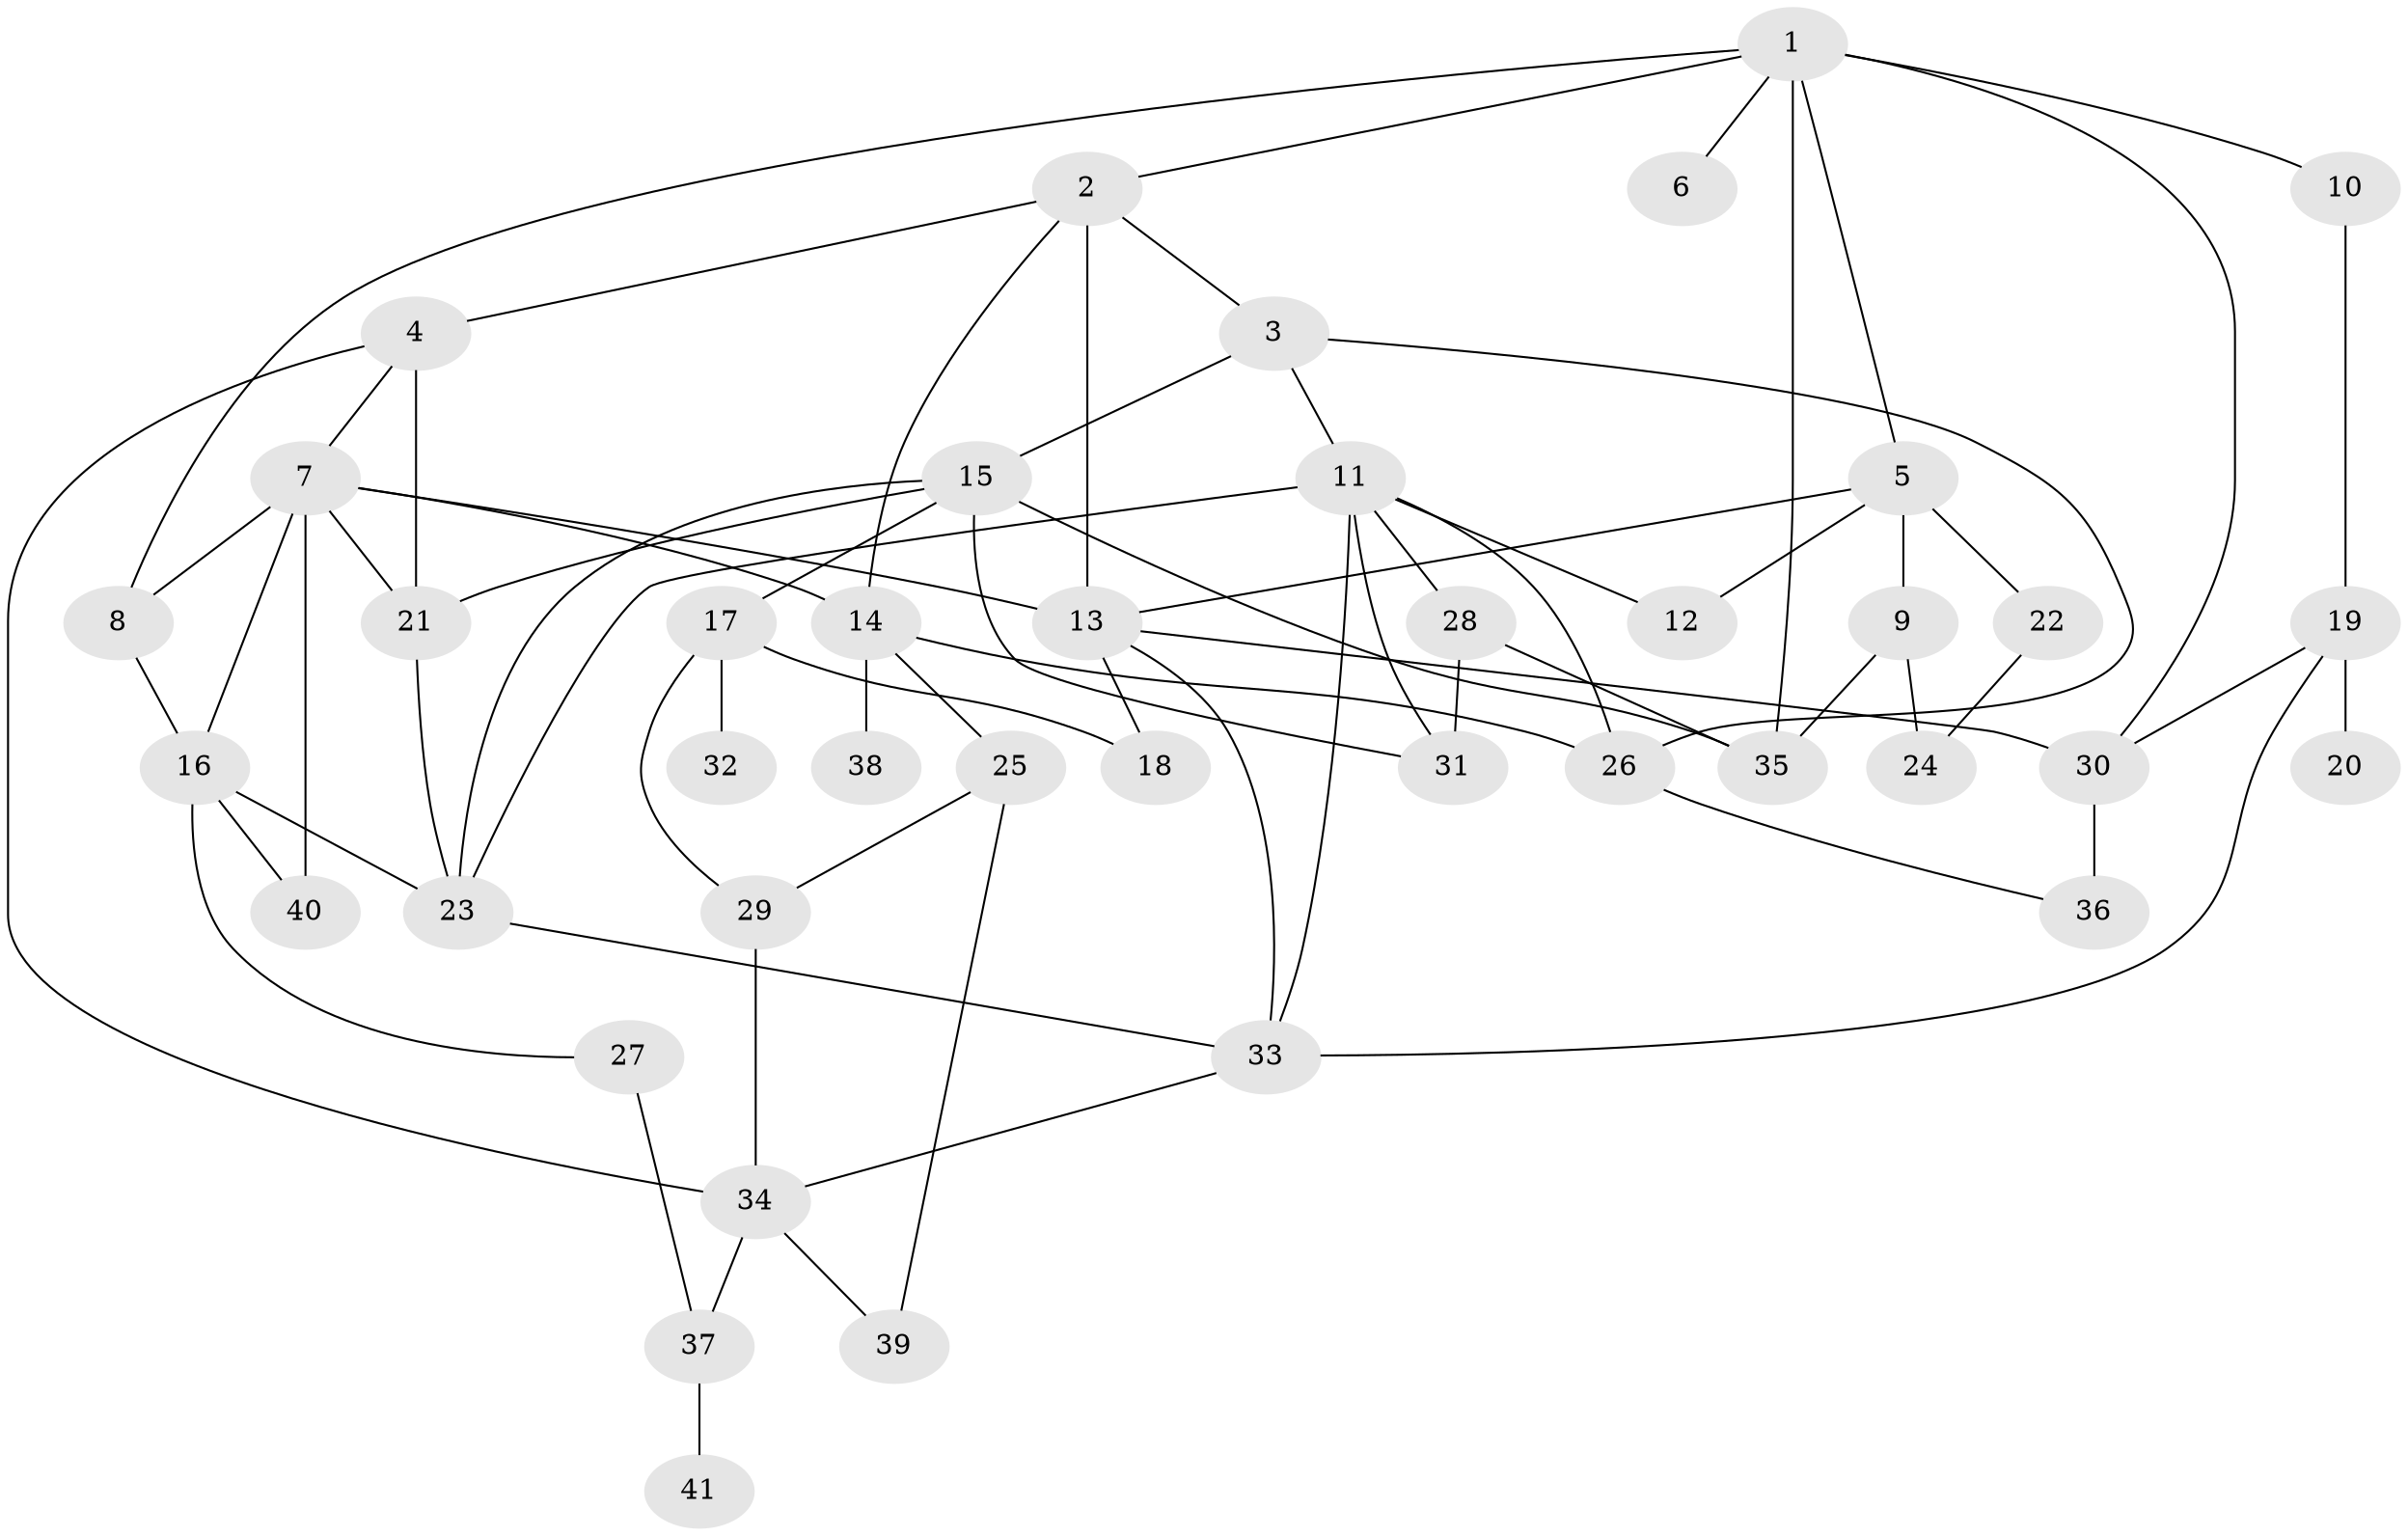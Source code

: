 // original degree distribution, {7: 0.012195121951219513, 6: 0.06097560975609756, 4: 0.07317073170731707, 5: 0.0975609756097561, 2: 0.2073170731707317, 3: 0.3048780487804878, 1: 0.24390243902439024}
// Generated by graph-tools (version 1.1) at 2025/34/03/09/25 02:34:14]
// undirected, 41 vertices, 72 edges
graph export_dot {
graph [start="1"]
  node [color=gray90,style=filled];
  1;
  2;
  3;
  4;
  5;
  6;
  7;
  8;
  9;
  10;
  11;
  12;
  13;
  14;
  15;
  16;
  17;
  18;
  19;
  20;
  21;
  22;
  23;
  24;
  25;
  26;
  27;
  28;
  29;
  30;
  31;
  32;
  33;
  34;
  35;
  36;
  37;
  38;
  39;
  40;
  41;
  1 -- 2 [weight=1.0];
  1 -- 5 [weight=1.0];
  1 -- 6 [weight=1.0];
  1 -- 8 [weight=1.0];
  1 -- 10 [weight=1.0];
  1 -- 30 [weight=1.0];
  1 -- 35 [weight=1.0];
  2 -- 3 [weight=1.0];
  2 -- 4 [weight=1.0];
  2 -- 13 [weight=1.0];
  2 -- 14 [weight=1.0];
  3 -- 11 [weight=1.0];
  3 -- 15 [weight=1.0];
  3 -- 26 [weight=1.0];
  4 -- 7 [weight=1.0];
  4 -- 21 [weight=2.0];
  4 -- 34 [weight=1.0];
  5 -- 9 [weight=1.0];
  5 -- 12 [weight=1.0];
  5 -- 13 [weight=1.0];
  5 -- 22 [weight=1.0];
  7 -- 8 [weight=1.0];
  7 -- 13 [weight=1.0];
  7 -- 14 [weight=1.0];
  7 -- 16 [weight=1.0];
  7 -- 21 [weight=1.0];
  7 -- 40 [weight=1.0];
  8 -- 16 [weight=1.0];
  9 -- 24 [weight=1.0];
  9 -- 35 [weight=1.0];
  10 -- 19 [weight=1.0];
  11 -- 12 [weight=1.0];
  11 -- 23 [weight=1.0];
  11 -- 26 [weight=1.0];
  11 -- 28 [weight=1.0];
  11 -- 31 [weight=1.0];
  11 -- 33 [weight=1.0];
  13 -- 18 [weight=1.0];
  13 -- 30 [weight=1.0];
  13 -- 33 [weight=1.0];
  14 -- 25 [weight=1.0];
  14 -- 26 [weight=1.0];
  14 -- 38 [weight=1.0];
  15 -- 17 [weight=1.0];
  15 -- 21 [weight=1.0];
  15 -- 23 [weight=1.0];
  15 -- 31 [weight=1.0];
  15 -- 35 [weight=1.0];
  16 -- 23 [weight=1.0];
  16 -- 27 [weight=1.0];
  16 -- 40 [weight=1.0];
  17 -- 18 [weight=1.0];
  17 -- 29 [weight=1.0];
  17 -- 32 [weight=1.0];
  19 -- 20 [weight=2.0];
  19 -- 30 [weight=1.0];
  19 -- 33 [weight=1.0];
  21 -- 23 [weight=1.0];
  22 -- 24 [weight=1.0];
  23 -- 33 [weight=1.0];
  25 -- 29 [weight=1.0];
  25 -- 39 [weight=1.0];
  26 -- 36 [weight=1.0];
  27 -- 37 [weight=1.0];
  28 -- 31 [weight=1.0];
  28 -- 35 [weight=1.0];
  29 -- 34 [weight=1.0];
  30 -- 36 [weight=2.0];
  33 -- 34 [weight=1.0];
  34 -- 37 [weight=1.0];
  34 -- 39 [weight=1.0];
  37 -- 41 [weight=1.0];
}
